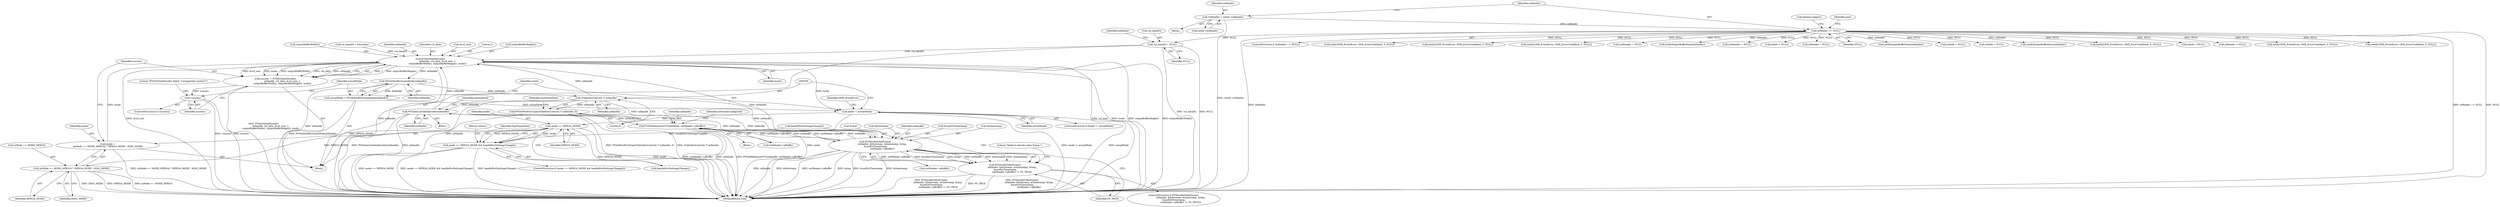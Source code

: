 digraph "0_Android_d4271b792bdad85a80e2b83ab34c4b30b74f53ec@array" {
"1000278" [label="(Call,vol_data[0] = NULL)"];
"1000142" [label="(Call,inHeader == NULL)"];
"1000136" [label="(Call,*inHeader = inInfo->mHeader)"];
"1000314" [label="(Call,PVInitVideoDecoder(\n                    mHandle, vol_data, &vol_size, 1,\n                    outputBufferWidth(), outputBufferHeight(), mode))"];
"1000312" [label="(Call,success = PVInitVideoDecoder(\n                    mHandle, vol_data, &vol_size, 1,\n                    outputBufferWidth(), outputBufferHeight(), mode))"];
"1000324" [label="(Call,!success)"];
"1000341" [label="(Call,PVGetDecBitstreamMode(mHandle))"];
"1000339" [label="(Call,actualMode = PVGetDecBitstreamMode(mHandle))"];
"1000344" [label="(Call,mode != actualMode)"];
"1000400" [label="(Call,mode == MPEG4_MODE)"];
"1000303" [label="(Call,mode =\n (mMode == MODE_MPEG4) ? MPEG4_MODE : H263_MODE)"];
"1000305" [label="(Call,(mMode == MODE_MPEG4) ? MPEG4_MODE : H263_MODE)"];
"1000399" [label="(Call,mode == MPEG4_MODE && handlePortSettingsChange())"];
"1000358" [label="(Call,(VideoDecControls *) mHandle)"];
"1000264" [label="(Call,PVCleanUpVideoDecoder(mHandle))"];
"1000470" [label="(Call,PVSetReferenceYUV(mHandle, outHeader->pBuffer))"];
"1000578" [label="(Call,PVDecodeVideoFrame(\n                    mHandle, &bitstream, &timestamp, &tmp,\n &useExtTimestamp,\n                    outHeader->pBuffer))"];
"1000577" [label="(Call,PVDecodeVideoFrame(\n                    mHandle, &bitstream, &timestamp, &tmp,\n &useExtTimestamp,\n                    outHeader->pBuffer) != PV_TRUE)"];
"1000357" [label="(Call,PVSetPostProcType((VideoDecControls *) mHandle, 0))"];
"1000141" [label="(ControlStructure,if (inHeader == NULL))"];
"1000605" [label="(Call,handlePortSettingsChange())"];
"1000577" [label="(Call,PVDecodeVideoFrame(\n                    mHandle, &bitstream, &timestamp, &tmp,\n &useExtTimestamp,\n                    outHeader->pBuffer) != PV_TRUE)"];
"1000588" [label="(Call,outHeader->pBuffer)"];
"1000156" [label="(Identifier,port)"];
"1000287" [label="(Identifier,inHeader)"];
"1000401" [label="(Identifier,mode)"];
"1000129" [label="(Block,)"];
"1000324" [label="(Call,!success)"];
"1000400" [label="(Call,mode == MPEG4_MODE)"];
"1000537" [label="(Call,notify(OMX_EventError, OMX_ErrorUndefined, 0, NULL))"];
"1000272" [label="(Block,)"];
"1000461" [label="(Call,notify(OMX_EventError, OMX_ErrorUndefined, 0, NULL))"];
"1000341" [label="(Call,PVGetDecBitstreamMode(mHandle))"];
"1000267" [label="(Identifier,mInitialized)"];
"1000328" [label="(Literal,\"PVInitVideoDecoder failed. Unsupported content?\")"];
"1000138" [label="(Call,inInfo->mHeader)"];
"1000405" [label="(Return,return;)"];
"1000346" [label="(Identifier,actualMode)"];
"1000584" [label="(Call,&tmp)"];
"1000314" [label="(Call,PVInitVideoDecoder(\n                    mHandle, vol_data, &vol_size, 1,\n                    outputBufferWidth(), outputBufferHeight(), mode))"];
"1000321" [label="(Call,outputBufferHeight())"];
"1000471" [label="(Identifier,mHandle)"];
"1000348" [label="(Call,notify(OMX_EventError, OMX_ErrorUndefined, 0, NULL))"];
"1000320" [label="(Call,outputBufferWidth())"];
"1000361" [label="(Literal,0)"];
"1000137" [label="(Identifier,inHeader)"];
"1000234" [label="(Call,outHeader = NULL)"];
"1000147" [label="(Call,inQueue.begin())"];
"1000323" [label="(ControlStructure,if (!success))"];
"1000414" [label="(Block,)"];
"1000306" [label="(Call,mMode == MODE_MPEG4)"];
"1000349" [label="(Identifier,OMX_EventError)"];
"1000662" [label="(Call,notifyEmptyBufferDone(inHeader))"];
"1000710" [label="(Call,outHeader = NULL)"];
"1000380" [label="(Call,inInfo = NULL)"];
"1000408" [label="(Identifier,hasFrameData)"];
"1000342" [label="(Identifier,mHandle)"];
"1000304" [label="(Identifier,mode)"];
"1000292" [label="(Call,vol_data[0] = bitstream)"];
"1000578" [label="(Call,PVDecodeVideoFrame(\n                    mHandle, &bitstream, &timestamp, &tmp,\n &useExtTimestamp,\n                    outHeader->pBuffer))"];
"1000402" [label="(Identifier,MPEG4_MODE)"];
"1000143" [label="(Identifier,inHeader)"];
"1000360" [label="(Identifier,mHandle)"];
"1000470" [label="(Call,PVSetReferenceYUV(mHandle, outHeader->pBuffer))"];
"1000357" [label="(Call,PVSetPostProcType((VideoDecControls *) mHandle, 0))"];
"1000385" [label="(Call,inHeader = NULL)"];
"1000322" [label="(Identifier,mode)"];
"1000315" [label="(Identifier,mHandle)"];
"1000309" [label="(Identifier,MPEG4_MODE)"];
"1000144" [label="(Identifier,NULL)"];
"1000399" [label="(Call,mode == MPEG4_MODE && handlePortSettingsChange())"];
"1000594" [label="(Literal,\"failed to decode video frame.\")"];
"1000472" [label="(Call,outHeader->pBuffer)"];
"1000476" [label="(Identifier,mFramesConfigured)"];
"1000316" [label="(Identifier,vol_data)"];
"1000265" [label="(Identifier,mHandle)"];
"1000580" [label="(Call,&bitstream)"];
"1000305" [label="(Call,(mMode == MODE_MPEG4) ? MPEG4_MODE : H263_MODE)"];
"1000339" [label="(Call,actualMode = PVGetDecBitstreamMode(mHandle))"];
"1000303" [label="(Call,mode =\n (mMode == MODE_MPEG4) ? MPEG4_MODE : H263_MODE)"];
"1000383" [label="(Call,notifyEmptyBufferDone(inHeader))"];
"1000229" [label="(Call,outInfo = NULL)"];
"1000340" [label="(Identifier,actualMode)"];
"1000364" [label="(Identifier,hasFrameData)"];
"1000705" [label="(Call,outInfo = NULL)"];
"1000182" [label="(Call,notifyEmptyBufferDone(inHeader))"];
"1000595" [label="(Call,notify(OMX_EventError, OMX_ErrorUndefined, 0, NULL))"];
"1000343" [label="(ControlStructure,if (mode != actualMode))"];
"1000579" [label="(Identifier,mHandle)"];
"1000278" [label="(Call,vol_data[0] = NULL)"];
"1000586" [label="(Call,&useExtTimestamp)"];
"1000398" [label="(ControlStructure,if (mode == MPEG4_MODE && handlePortSettingsChange()))"];
"1000279" [label="(Call,vol_data[0])"];
"1000142" [label="(Call,inHeader == NULL)"];
"1000325" [label="(Identifier,success)"];
"1000312" [label="(Call,success = PVInitVideoDecoder(\n                    mHandle, vol_data, &vol_size, 1,\n                    outputBufferWidth(), outputBufferHeight(), mode))"];
"1000403" [label="(Call,handlePortSettingsChange())"];
"1000591" [label="(Identifier,PV_TRUE)"];
"1000659" [label="(Call,inInfo = NULL)"];
"1000664" [label="(Call,inHeader = NULL)"];
"1000567" [label="(Call,notify(OMX_EventError, OMX_ErrorUndefined, 0, NULL))"];
"1000329" [label="(Call,notify(OMX_EventError, OMX_ErrorUndefined, 0, NULL))"];
"1000317" [label="(Call,&vol_size)"];
"1000576" [label="(ControlStructure,if (PVDecodeVideoFrame(\n                    mHandle, &bitstream, &timestamp, &tmp,\n &useExtTimestamp,\n                    outHeader->pBuffer) != PV_TRUE))"];
"1000282" [label="(Identifier,NULL)"];
"1000358" [label="(Call,(VideoDecControls *) mHandle)"];
"1000264" [label="(Call,PVCleanUpVideoDecoder(mHandle))"];
"1000313" [label="(Identifier,success)"];
"1000136" [label="(Call,*inHeader = inInfo->mHeader)"];
"1000310" [label="(Identifier,H263_MODE)"];
"1000345" [label="(Identifier,mode)"];
"1000319" [label="(Literal,1)"];
"1000263" [label="(Block,)"];
"1000344" [label="(Call,mode != actualMode)"];
"1000715" [label="(MethodReturn,void)"];
"1000582" [label="(Call,&timestamp)"];
"1000278" -> "1000272"  [label="AST: "];
"1000278" -> "1000282"  [label="CFG: "];
"1000279" -> "1000278"  [label="AST: "];
"1000282" -> "1000278"  [label="AST: "];
"1000287" -> "1000278"  [label="CFG: "];
"1000278" -> "1000715"  [label="DDG: NULL"];
"1000278" -> "1000715"  [label="DDG: vol_data[0]"];
"1000142" -> "1000278"  [label="DDG: NULL"];
"1000278" -> "1000314"  [label="DDG: vol_data[0]"];
"1000142" -> "1000141"  [label="AST: "];
"1000142" -> "1000144"  [label="CFG: "];
"1000143" -> "1000142"  [label="AST: "];
"1000144" -> "1000142"  [label="AST: "];
"1000147" -> "1000142"  [label="CFG: "];
"1000156" -> "1000142"  [label="CFG: "];
"1000142" -> "1000715"  [label="DDG: inHeader == NULL"];
"1000142" -> "1000715"  [label="DDG: NULL"];
"1000142" -> "1000715"  [label="DDG: inHeader"];
"1000136" -> "1000142"  [label="DDG: inHeader"];
"1000142" -> "1000182"  [label="DDG: inHeader"];
"1000142" -> "1000229"  [label="DDG: NULL"];
"1000142" -> "1000234"  [label="DDG: NULL"];
"1000142" -> "1000329"  [label="DDG: NULL"];
"1000142" -> "1000348"  [label="DDG: NULL"];
"1000142" -> "1000380"  [label="DDG: NULL"];
"1000142" -> "1000383"  [label="DDG: inHeader"];
"1000142" -> "1000385"  [label="DDG: NULL"];
"1000142" -> "1000461"  [label="DDG: NULL"];
"1000142" -> "1000537"  [label="DDG: NULL"];
"1000142" -> "1000567"  [label="DDG: NULL"];
"1000142" -> "1000595"  [label="DDG: NULL"];
"1000142" -> "1000659"  [label="DDG: NULL"];
"1000142" -> "1000662"  [label="DDG: inHeader"];
"1000142" -> "1000664"  [label="DDG: NULL"];
"1000142" -> "1000705"  [label="DDG: NULL"];
"1000142" -> "1000710"  [label="DDG: NULL"];
"1000136" -> "1000129"  [label="AST: "];
"1000136" -> "1000138"  [label="CFG: "];
"1000137" -> "1000136"  [label="AST: "];
"1000138" -> "1000136"  [label="AST: "];
"1000143" -> "1000136"  [label="CFG: "];
"1000136" -> "1000715"  [label="DDG: inInfo->mHeader"];
"1000314" -> "1000312"  [label="AST: "];
"1000314" -> "1000322"  [label="CFG: "];
"1000315" -> "1000314"  [label="AST: "];
"1000316" -> "1000314"  [label="AST: "];
"1000317" -> "1000314"  [label="AST: "];
"1000319" -> "1000314"  [label="AST: "];
"1000320" -> "1000314"  [label="AST: "];
"1000321" -> "1000314"  [label="AST: "];
"1000322" -> "1000314"  [label="AST: "];
"1000312" -> "1000314"  [label="CFG: "];
"1000314" -> "1000715"  [label="DDG: mHandle"];
"1000314" -> "1000715"  [label="DDG: vol_data"];
"1000314" -> "1000715"  [label="DDG: mode"];
"1000314" -> "1000715"  [label="DDG: outputBufferHeight()"];
"1000314" -> "1000715"  [label="DDG: outputBufferWidth()"];
"1000314" -> "1000715"  [label="DDG: &vol_size"];
"1000314" -> "1000312"  [label="DDG: 1"];
"1000314" -> "1000312"  [label="DDG: outputBufferHeight()"];
"1000314" -> "1000312"  [label="DDG: &vol_size"];
"1000314" -> "1000312"  [label="DDG: mode"];
"1000314" -> "1000312"  [label="DDG: outputBufferWidth()"];
"1000314" -> "1000312"  [label="DDG: vol_data"];
"1000314" -> "1000312"  [label="DDG: mHandle"];
"1000578" -> "1000314"  [label="DDG: mHandle"];
"1000264" -> "1000314"  [label="DDG: mHandle"];
"1000358" -> "1000314"  [label="DDG: mHandle"];
"1000292" -> "1000314"  [label="DDG: vol_data[0]"];
"1000303" -> "1000314"  [label="DDG: mode"];
"1000314" -> "1000341"  [label="DDG: mHandle"];
"1000314" -> "1000344"  [label="DDG: mode"];
"1000312" -> "1000272"  [label="AST: "];
"1000313" -> "1000312"  [label="AST: "];
"1000325" -> "1000312"  [label="CFG: "];
"1000312" -> "1000715"  [label="DDG: PVInitVideoDecoder(\n                    mHandle, vol_data, &vol_size, 1,\n                    outputBufferWidth(), outputBufferHeight(), mode)"];
"1000312" -> "1000324"  [label="DDG: success"];
"1000324" -> "1000323"  [label="AST: "];
"1000324" -> "1000325"  [label="CFG: "];
"1000325" -> "1000324"  [label="AST: "];
"1000328" -> "1000324"  [label="CFG: "];
"1000340" -> "1000324"  [label="CFG: "];
"1000324" -> "1000715"  [label="DDG: !success"];
"1000324" -> "1000715"  [label="DDG: success"];
"1000341" -> "1000339"  [label="AST: "];
"1000341" -> "1000342"  [label="CFG: "];
"1000342" -> "1000341"  [label="AST: "];
"1000339" -> "1000341"  [label="CFG: "];
"1000341" -> "1000715"  [label="DDG: mHandle"];
"1000341" -> "1000339"  [label="DDG: mHandle"];
"1000341" -> "1000358"  [label="DDG: mHandle"];
"1000339" -> "1000272"  [label="AST: "];
"1000340" -> "1000339"  [label="AST: "];
"1000345" -> "1000339"  [label="CFG: "];
"1000339" -> "1000715"  [label="DDG: PVGetDecBitstreamMode(mHandle)"];
"1000339" -> "1000344"  [label="DDG: actualMode"];
"1000344" -> "1000343"  [label="AST: "];
"1000344" -> "1000346"  [label="CFG: "];
"1000345" -> "1000344"  [label="AST: "];
"1000346" -> "1000344"  [label="AST: "];
"1000349" -> "1000344"  [label="CFG: "];
"1000359" -> "1000344"  [label="CFG: "];
"1000344" -> "1000715"  [label="DDG: mode != actualMode"];
"1000344" -> "1000715"  [label="DDG: actualMode"];
"1000344" -> "1000715"  [label="DDG: mode"];
"1000344" -> "1000400"  [label="DDG: mode"];
"1000400" -> "1000399"  [label="AST: "];
"1000400" -> "1000402"  [label="CFG: "];
"1000401" -> "1000400"  [label="AST: "];
"1000402" -> "1000400"  [label="AST: "];
"1000403" -> "1000400"  [label="CFG: "];
"1000399" -> "1000400"  [label="CFG: "];
"1000400" -> "1000715"  [label="DDG: mode"];
"1000400" -> "1000715"  [label="DDG: MPEG4_MODE"];
"1000400" -> "1000303"  [label="DDG: MPEG4_MODE"];
"1000400" -> "1000305"  [label="DDG: MPEG4_MODE"];
"1000400" -> "1000399"  [label="DDG: mode"];
"1000400" -> "1000399"  [label="DDG: MPEG4_MODE"];
"1000303" -> "1000272"  [label="AST: "];
"1000303" -> "1000305"  [label="CFG: "];
"1000304" -> "1000303"  [label="AST: "];
"1000305" -> "1000303"  [label="AST: "];
"1000313" -> "1000303"  [label="CFG: "];
"1000303" -> "1000715"  [label="DDG: (mMode == MODE_MPEG4) ? MPEG4_MODE : H263_MODE"];
"1000305" -> "1000309"  [label="CFG: "];
"1000305" -> "1000310"  [label="CFG: "];
"1000306" -> "1000305"  [label="AST: "];
"1000309" -> "1000305"  [label="AST: "];
"1000310" -> "1000305"  [label="AST: "];
"1000305" -> "1000715"  [label="DDG: H263_MODE"];
"1000305" -> "1000715"  [label="DDG: MPEG4_MODE"];
"1000305" -> "1000715"  [label="DDG: mMode == MODE_MPEG4"];
"1000399" -> "1000398"  [label="AST: "];
"1000399" -> "1000403"  [label="CFG: "];
"1000403" -> "1000399"  [label="AST: "];
"1000405" -> "1000399"  [label="CFG: "];
"1000408" -> "1000399"  [label="CFG: "];
"1000399" -> "1000715"  [label="DDG: handlePortSettingsChange()"];
"1000399" -> "1000715"  [label="DDG: mode == MPEG4_MODE"];
"1000399" -> "1000715"  [label="DDG: mode == MPEG4_MODE && handlePortSettingsChange()"];
"1000605" -> "1000399"  [label="DDG: handlePortSettingsChange()"];
"1000358" -> "1000357"  [label="AST: "];
"1000358" -> "1000360"  [label="CFG: "];
"1000359" -> "1000358"  [label="AST: "];
"1000360" -> "1000358"  [label="AST: "];
"1000361" -> "1000358"  [label="CFG: "];
"1000358" -> "1000715"  [label="DDG: mHandle"];
"1000358" -> "1000264"  [label="DDG: mHandle"];
"1000358" -> "1000357"  [label="DDG: mHandle"];
"1000358" -> "1000470"  [label="DDG: mHandle"];
"1000358" -> "1000578"  [label="DDG: mHandle"];
"1000264" -> "1000263"  [label="AST: "];
"1000264" -> "1000265"  [label="CFG: "];
"1000265" -> "1000264"  [label="AST: "];
"1000267" -> "1000264"  [label="CFG: "];
"1000264" -> "1000715"  [label="DDG: mHandle"];
"1000264" -> "1000715"  [label="DDG: PVCleanUpVideoDecoder(mHandle)"];
"1000578" -> "1000264"  [label="DDG: mHandle"];
"1000264" -> "1000470"  [label="DDG: mHandle"];
"1000264" -> "1000578"  [label="DDG: mHandle"];
"1000470" -> "1000414"  [label="AST: "];
"1000470" -> "1000472"  [label="CFG: "];
"1000471" -> "1000470"  [label="AST: "];
"1000472" -> "1000470"  [label="AST: "];
"1000476" -> "1000470"  [label="CFG: "];
"1000470" -> "1000715"  [label="DDG: outHeader->pBuffer"];
"1000470" -> "1000715"  [label="DDG: mHandle"];
"1000470" -> "1000715"  [label="DDG: PVSetReferenceYUV(mHandle, outHeader->pBuffer)"];
"1000578" -> "1000470"  [label="DDG: mHandle"];
"1000578" -> "1000470"  [label="DDG: outHeader->pBuffer"];
"1000470" -> "1000578"  [label="DDG: mHandle"];
"1000470" -> "1000578"  [label="DDG: outHeader->pBuffer"];
"1000578" -> "1000577"  [label="AST: "];
"1000578" -> "1000588"  [label="CFG: "];
"1000579" -> "1000578"  [label="AST: "];
"1000580" -> "1000578"  [label="AST: "];
"1000582" -> "1000578"  [label="AST: "];
"1000584" -> "1000578"  [label="AST: "];
"1000586" -> "1000578"  [label="AST: "];
"1000588" -> "1000578"  [label="AST: "];
"1000591" -> "1000578"  [label="CFG: "];
"1000578" -> "1000715"  [label="DDG: mHandle"];
"1000578" -> "1000715"  [label="DDG: &bitstream"];
"1000578" -> "1000715"  [label="DDG: outHeader->pBuffer"];
"1000578" -> "1000715"  [label="DDG: &tmp"];
"1000578" -> "1000715"  [label="DDG: &useExtTimestamp"];
"1000578" -> "1000715"  [label="DDG: &timestamp"];
"1000578" -> "1000577"  [label="DDG: outHeader->pBuffer"];
"1000578" -> "1000577"  [label="DDG: &useExtTimestamp"];
"1000578" -> "1000577"  [label="DDG: &tmp"];
"1000578" -> "1000577"  [label="DDG: mHandle"];
"1000578" -> "1000577"  [label="DDG: &bitstream"];
"1000578" -> "1000577"  [label="DDG: &timestamp"];
"1000577" -> "1000576"  [label="AST: "];
"1000577" -> "1000591"  [label="CFG: "];
"1000591" -> "1000577"  [label="AST: "];
"1000594" -> "1000577"  [label="CFG: "];
"1000605" -> "1000577"  [label="CFG: "];
"1000577" -> "1000715"  [label="DDG: PVDecodeVideoFrame(\n                    mHandle, &bitstream, &timestamp, &tmp,\n &useExtTimestamp,\n                    outHeader->pBuffer) != PV_TRUE"];
"1000577" -> "1000715"  [label="DDG: PV_TRUE"];
"1000577" -> "1000715"  [label="DDG: PVDecodeVideoFrame(\n                    mHandle, &bitstream, &timestamp, &tmp,\n &useExtTimestamp,\n                    outHeader->pBuffer)"];
"1000357" -> "1000272"  [label="AST: "];
"1000357" -> "1000361"  [label="CFG: "];
"1000361" -> "1000357"  [label="AST: "];
"1000364" -> "1000357"  [label="CFG: "];
"1000357" -> "1000715"  [label="DDG: PVSetPostProcType((VideoDecControls *) mHandle, 0)"];
"1000357" -> "1000715"  [label="DDG: (VideoDecControls *) mHandle"];
}
